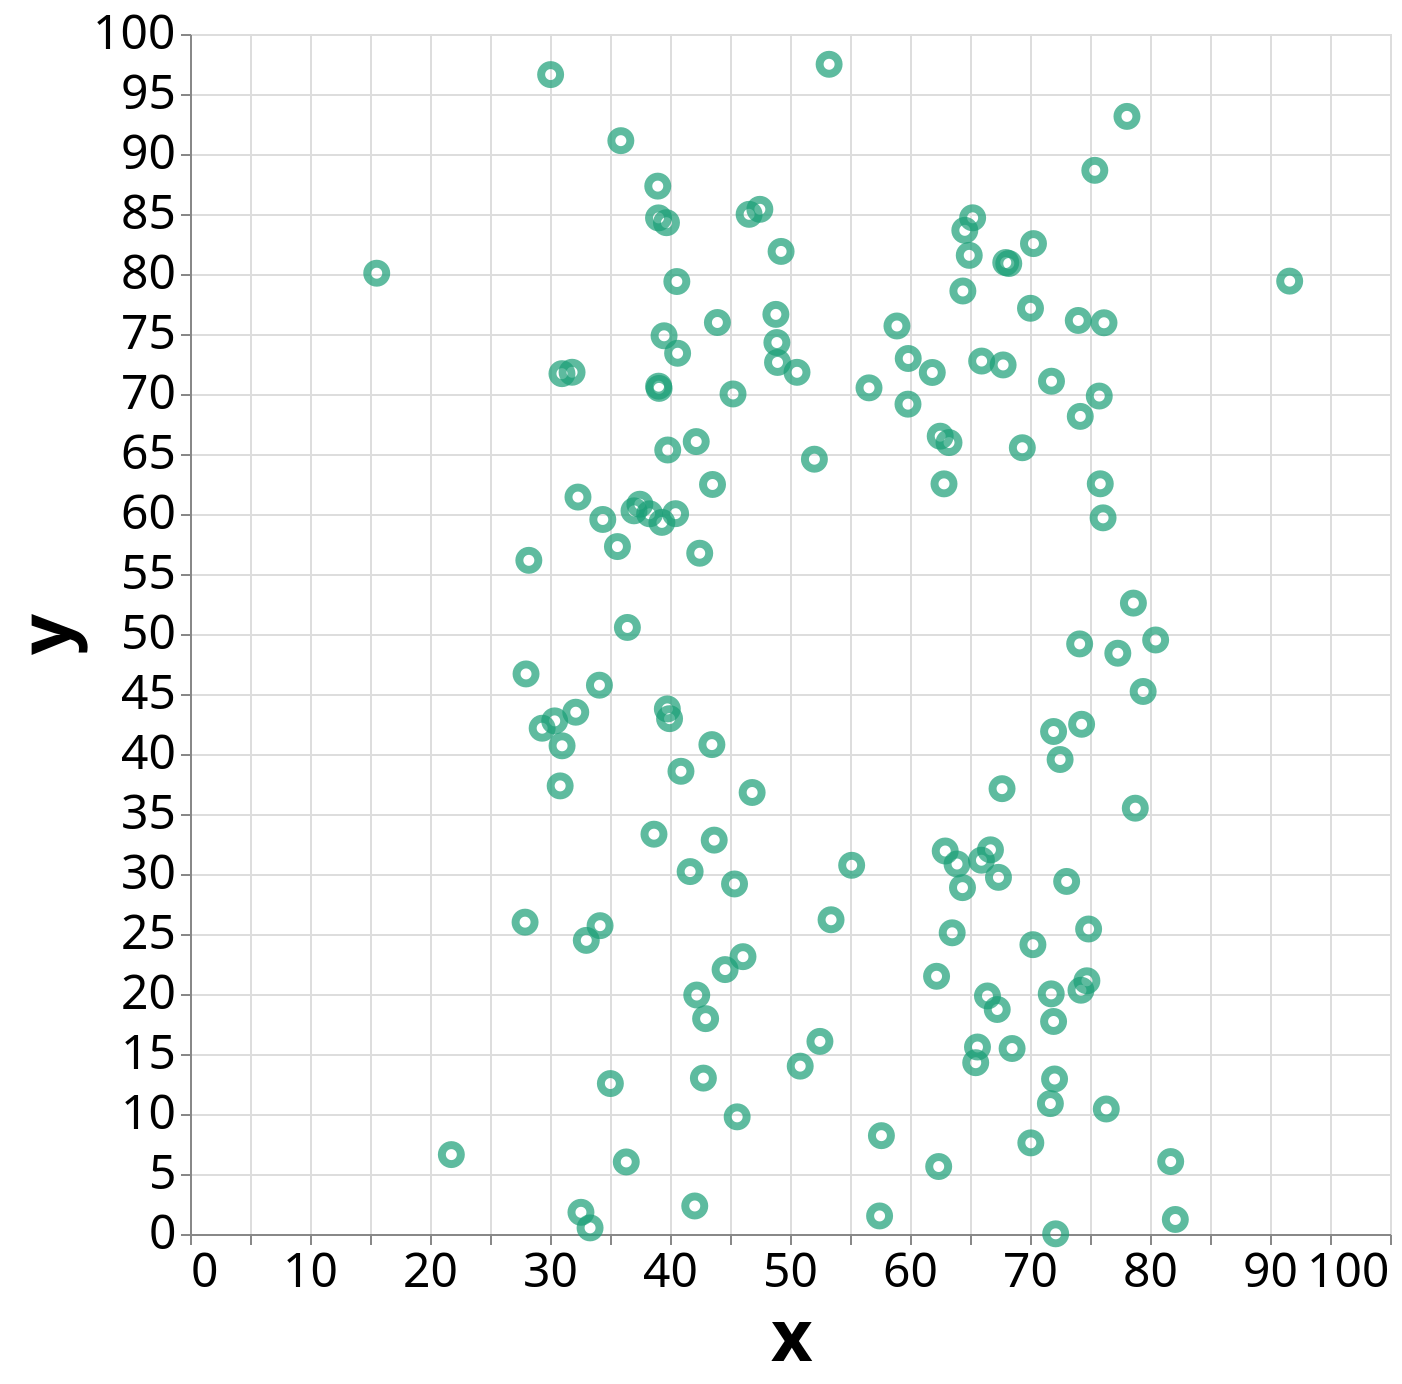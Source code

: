{
  "config": {
    "view": {
      "width": 400,
      "height": 300
    },
    "mark": {
      "tooltip": null
    },
    "axis": {
      "labelFontSize": 24,
      "titleFontSize": 36
    }
  },
  "data": {
    "name": "data-2eed5c01ed842bab67a8413ba9568c54"
  },
  "mark": {
    "type": "point",
    "color": "#1b9e77"
  },
  "encoding": {
    "size": {
      "value": 90
    },
    "strokeWidth": {
      "value": 4
    },
    "x": {
      "type": "quantitative",
      "field": "x"
    },
    "y": {
      "type": "quantitative",
      "field": "y"
    }
  },
  "height": 600,
  "width": 600,
  "$schema": "https://vega.github.io/schema/vega-lite/v5.json",
  "datasets": {
    "data-2eed5c01ed842bab67a8413ba9568c54": [
      {
        "dataset": "away",
        "x": 32.331110226599996,
        "y": 61.411101248
      },
      {
        "dataset": "away",
        "x": 53.4214628807,
        "y": 26.1868803879
      },
      {
        "dataset": "away",
        "x": 63.92020226,
        "y": 30.8321939163
      },
      {
        "dataset": "away",
        "x": 70.2895057187,
        "y": 82.5336485877
      },
      {
        "dataset": "away",
        "x": 34.1188302357,
        "y": 45.7345513203
      },
      {
        "dataset": "away",
        "x": 67.6707164012,
        "y": 37.110947969
      },
      {
        "dataset": "away",
        "x": 53.259129405500005,
        "y": 97.4757710964
      },
      {
        "dataset": "away",
        "x": 63.5149808671,
        "y": 25.1000785788
      },
      {
        "dataset": "away",
        "x": 67.9805388133,
        "y": 80.9571652197
      },
      {
        "dataset": "away",
        "x": 67.3724659005,
        "y": 29.720400203
      },
      {
        "dataset": "away",
        "x": 15.5607495229,
        "y": 80.0656402858
      },
      {
        "dataset": "away",
        "x": 71.7907676942,
        "y": 71.0654666627
      },
      {
        "dataset": "away",
        "x": 70.2425464362,
        "y": 24.1095975542
      },
      {
        "dataset": "away",
        "x": 64.93743554439999,
        "y": 81.5542049945
      },
      {
        "dataset": "away",
        "x": 62.2135245453,
        "y": 21.475838996900002
      },
      {
        "dataset": "away",
        "x": 67.26940047720001,
        "y": 18.7089683725
      },
      {
        "dataset": "away",
        "x": 40.5701970446,
        "y": 79.37296347520001
      },
      {
        "dataset": "away",
        "x": 74.7411813341,
        "y": 21.1016372041
      },
      {
        "dataset": "away",
        "x": 71.7683189223,
        "y": 20.011061842300002
      },
      {
        "dataset": "away",
        "x": 76.1669198143,
        "y": 75.9361704048
      },
      {
        "dataset": "away",
        "x": 65.6236574431,
        "y": 15.5828033531
      },
      {
        "dataset": "away",
        "x": 50.850633639399994,
        "y": 13.9876016304
      },
      {
        "dataset": "away",
        "x": 33.0240700249,
        "y": 24.4678303872
      },
      {
        "dataset": "away",
        "x": 39.7063261674,
        "y": 84.2752871038
      },
      {
        "dataset": "away",
        "x": 45.5964849542,
        "y": 9.76334884943
      },
      {
        "dataset": "away",
        "x": 42.9680469104,
        "y": 17.945458396099998
      },
      {
        "dataset": "away",
        "x": 52.4944067819,
        "y": 16.0511142003
      },
      {
        "dataset": "away",
        "x": 46.0822757831,
        "y": 23.1104578154
      },
      {
        "dataset": "away",
        "x": 74.2477082092,
        "y": 20.314187812
      },
      {
        "dataset": "away",
        "x": 64.5682641863,
        "y": 83.6396338956
      },
      {
        "dataset": "away",
        "x": 74.02169390579999,
        "y": 76.1282745076
      },
      {
        "dataset": "away",
        "x": 62.3911805626,
        "y": 5.623070760730001
      },
      {
        "dataset": "away",
        "x": 74.189036683,
        "y": 68.13358322229999
      },
      {
        "dataset": "away",
        "x": 28.2367819396,
        "y": 56.1395964513
      },
      {
        "dataset": "away",
        "x": 75.7719387944,
        "y": 69.8292300322
      },
      {
        "dataset": "away",
        "x": 75.8552294691,
        "y": 62.5170442862
      },
      {
        "dataset": "away",
        "x": 65.9708570175,
        "y": 72.7448559954
      },
      {
        "dataset": "away",
        "x": 21.7780404779,
        "y": 6.6166253072800005
      },
      {
        "dataset": "away",
        "x": 67.7597962473,
        "y": 72.4212015285
      },
      {
        "dataset": "away",
        "x": 78.6171953363,
        "y": 52.5752573142
      },
      {
        "dataset": "away",
        "x": 68.5077081898,
        "y": 15.4569189652
      },
      {
        "dataset": "away",
        "x": 74.88502115979999,
        "y": 25.416606323099998
      },
      {
        "dataset": "away",
        "x": 66.4549036599,
        "y": 19.836628654200002
      },
      {
        "dataset": "away",
        "x": 77.31780209850001,
        "y": 48.398346435200004
      },
      {
        "dataset": "away",
        "x": 58.9124603193,
        "y": 75.6677562173
      },
      {
        "dataset": "away",
        "x": 57.617447817,
        "y": 8.194800603189998
      },
      {
        "dataset": "away",
        "x": 76.0882257967,
        "y": 59.679930023500006
      },
      {
        "dataset": "away",
        "x": 57.4660505497,
        "y": 1.50441817488
      },
      {
        "dataset": "away",
        "x": 79.4283834934,
        "y": 45.2107942872
      },
      {
        "dataset": "away",
        "x": 76.3565221496,
        "y": 10.4182411281
      },
      {
        "dataset": "away",
        "x": 64.40507526319999,
        "y": 78.5841760758
      },
      {
        "dataset": "away",
        "x": 40.635041809099995,
        "y": 73.3947503698
      },
      {
        "dataset": "away",
        "x": 43.9498645857,
        "y": 75.9587156671
      },
      {
        "dataset": "away",
        "x": 30.996220579099997,
        "y": 71.694404938
      },
      {
        "dataset": "away",
        "x": 68.2307689907,
        "y": 80.87250166279999
      },
      {
        "dataset": "away",
        "x": 72.0463894612,
        "y": 12.9180067349
      },
      {
        "dataset": "away",
        "x": 46.5927679682,
        "y": 84.9723827774
      },
      {
        "dataset": "away",
        "x": 49.2572183396,
        "y": 81.8814032306
      },
      {
        "dataset": "away",
        "x": 42.7817612539,
        "y": 12.9911884302
      },
      {
        "dataset": "away",
        "x": 65.475952195,
        "y": 14.2745856444
      },
      {
        "dataset": "away",
        "x": 71.96508265439999,
        "y": 17.7102359443
      },
      {
        "dataset": "away",
        "x": 32.1464623358,
        "y": 43.4817094425
      },
      {
        "dataset": "away",
        "x": 31.8384976954,
        "y": 71.8121653901
      },
      {
        "dataset": "away",
        "x": 31.005258257199998,
        "y": 40.682503007
      },
      {
        "dataset": "away",
        "x": 80.47089431890001,
        "y": 49.502148346700004
      },
      {
        "dataset": "away",
        "x": 71.9641671122,
        "y": 41.8742826668
      },
      {
        "dataset": "away",
        "x": 78.0794214417,
        "y": 93.13331676520001
      },
      {
        "dataset": "away",
        "x": 41.6775957748,
        "y": 30.201264084600002
      },
      {
        "dataset": "away",
        "x": 65.953595185,
        "y": 31.147406083499998
      },
      {
        "dataset": "away",
        "x": 62.934459373100005,
        "y": 31.9163906992
      },
      {
        "dataset": "away",
        "x": 64.3737979844,
        "y": 28.8625834061
      },
      {
        "dataset": "away",
        "x": 72.5093283599,
        "y": 39.5401302526
      },
      {
        "dataset": "away",
        "x": 30.052289874099998,
        "y": 96.6175423534
      },
      {
        "dataset": "away",
        "x": 28.0033242354,
        "y": 46.6721919544
      },
      {
        "dataset": "away",
        "x": 75.4012268619,
        "y": 88.6390766207
      },
      {
        "dataset": "away",
        "x": 38.9800154218,
        "y": 87.32216069100001
      },
      {
        "dataset": "away",
        "x": 65.2199135479,
        "y": 84.6829549336
      },
      {
        "dataset": "away",
        "x": 73.0539899616,
        "y": 29.3808085571
      },
      {
        "dataset": "away",
        "x": 34.3983616372,
        "y": 59.5444469033
      },
      {
        "dataset": "away",
        "x": 43.4904501336,
        "y": 40.782542065
      },
      {
        "dataset": "away",
        "x": 55.138737967,
        "y": 30.7257603575
      },
      {
        "dataset": "away",
        "x": 43.6843934333,
        "y": 32.8230098696
      },
      {
        "dataset": "away",
        "x": 35.9036097344,
        "y": 91.11186308010001
      },
      {
        "dataset": "away",
        "x": 45.3780188805,
        "y": 29.1692166544
      },
      {
        "dataset": "away",
        "x": 39.7774828713,
        "y": 43.75581895
      },
      {
        "dataset": "away",
        "x": 38.6644611569,
        "y": 33.3172384774
      },
      {
        "dataset": "away",
        "x": 39.0440366877,
        "y": 84.6760108316
      },
      {
        "dataset": "away",
        "x": 91.6399614428,
        "y": 79.4066030605
      },
      {
        "dataset": "away",
        "x": 47.4881326771,
        "y": 85.3899333808
      },
      {
        "dataset": "away",
        "x": 44.590212576899994,
        "y": 22.0340116412
      },
      {
        "dataset": "away",
        "x": 39.089614547800004,
        "y": 70.4661940802
      },
      {
        "dataset": "away",
        "x": 42.2293783752,
        "y": 19.9140684075
      },
      {
        "dataset": "away",
        "x": 37.0003871448,
        "y": 60.264279248
      },
      {
        "dataset": "away",
        "x": 39.0520864793,
        "y": 70.6525028457
      },
      {
        "dataset": "away",
        "x": 37.4884147432,
        "y": 60.814404851099994
      },
      {
        "dataset": "away",
        "x": 69.3595594592,
        "y": 65.52135459590001
      },
      {
        "dataset": "away",
        "x": 43.542775926000004,
        "y": 62.4603112824
      },
      {
        "dataset": "away",
        "x": 39.8112302539,
        "y": 65.3348328092
      },
      {
        "dataset": "away",
        "x": 70.06892594039999,
        "y": 7.593465608989999
      },
      {
        "dataset": "away",
        "x": 70.04054358239999,
        "y": 77.14380660239999
      },
      {
        "dataset": "away",
        "x": 39.505789079,
        "y": 74.85162721729999
      },
      {
        "dataset": "away",
        "x": 62.5168908529,
        "y": 66.4847322418
      },
      {
        "dataset": "away",
        "x": 72.1399254065,
        "y": 0.015119325155200002
      },
      {
        "dataset": "away",
        "x": 45.2515760666,
        "y": 70.0034213192
      },
      {
        "dataset": "away",
        "x": 42.0633045627,
        "y": 2.33519661206
      },
      {
        "dataset": "away",
        "x": 36.3556951539,
        "y": 6.0058486497
      },
      {
        "dataset": "away",
        "x": 30.3918276596,
        "y": 42.75961287
      },
      {
        "dataset": "away",
        "x": 36.449003854299995,
        "y": 50.5462690659
      },
      {
        "dataset": "away",
        "x": 40.467576002,
        "y": 60.0275120878
      },
      {
        "dataset": "away",
        "x": 81.72461680020001,
        "y": 6.03754484635
      },
      {
        "dataset": "away",
        "x": 48.823197496400006,
        "y": 76.6353305783
      },
      {
        "dataset": "away",
        "x": 35.6205617651,
        "y": 57.286015578900006
      },
      {
        "dataset": "away",
        "x": 50.58396311479999,
        "y": 71.80661610140001
      },
      {
        "dataset": "away",
        "x": 61.8564651063,
        "y": 71.7927431642
      },
      {
        "dataset": "away",
        "x": 39.3237560262,
        "y": 59.3008196656
      },
      {
        "dataset": "away",
        "x": 42.1856791429,
        "y": 66.0348978235
      },
      {
        "dataset": "away",
        "x": 30.8469189898,
        "y": 37.3416401041
      },
      {
        "dataset": "away",
        "x": 29.346200428099998,
        "y": 42.1487418312
      },
      {
        "dataset": "away",
        "x": 82.1105579783,
        "y": 1.21055166293
      },
      {
        "dataset": "away",
        "x": 38.302005808800004,
        "y": 60.0177857932
      },
      {
        "dataset": "away",
        "x": 56.584153021800006,
        "y": 70.512514809
      },
      {
        "dataset": "away",
        "x": 33.339374286500004,
        "y": 0.5091067352
      },
      {
        "dataset": "away",
        "x": 78.7742390407,
        "y": 35.4841012146
      },
      {
        "dataset": "away",
        "x": 27.9226442446,
        "y": 25.986878184400002
      },
      {
        "dataset": "away",
        "x": 71.6978651182,
        "y": 10.868144511099999
      },
      {
        "dataset": "away",
        "x": 74.1383313856,
        "y": 49.1739189791
      },
      {
        "dataset": "away",
        "x": 32.579020066,
        "y": 1.80811559665
      },
      {
        "dataset": "away",
        "x": 59.83218542,
        "y": 69.1525081443
      },
      {
        "dataset": "away",
        "x": 35.030628545700004,
        "y": 12.5366493416
      },
      {
        "dataset": "away",
        "x": 74.3001198284,
        "y": 42.4770945921
      },
      {
        "dataset": "away",
        "x": 63.2501970628,
        "y": 65.95248619659999
      },
      {
        "dataset": "away",
        "x": 34.1730737648,
        "y": 25.693674309200002
      },
      {
        "dataset": "away",
        "x": 40.9138319319,
        "y": 38.559019550900004
      },
      {
        "dataset": "away",
        "x": 62.833293087399994,
        "y": 62.51089422689999
      },
      {
        "dataset": "away",
        "x": 42.476792380300004,
        "y": 56.7312899691
      },
      {
        "dataset": "away",
        "x": 52.0334562787,
        "y": 64.5666620298
      },
      {
        "dataset": "away",
        "x": 48.9070429644,
        "y": 74.2877488252
      },
      {
        "dataset": "away",
        "x": 59.8518383854,
        "y": 72.9583909677
      },
      {
        "dataset": "away",
        "x": 48.9604602016,
        "y": 72.6295257275
      },
      {
        "dataset": "away",
        "x": 46.8448551673,
        "y": 36.7917136918
      },
      {
        "dataset": "away",
        "x": 39.9630215796,
        "y": 42.9449148487
      },
      {
        "dataset": "away",
        "x": 66.704943997,
        "y": 32.0150954299
      }
    ]
  }
}